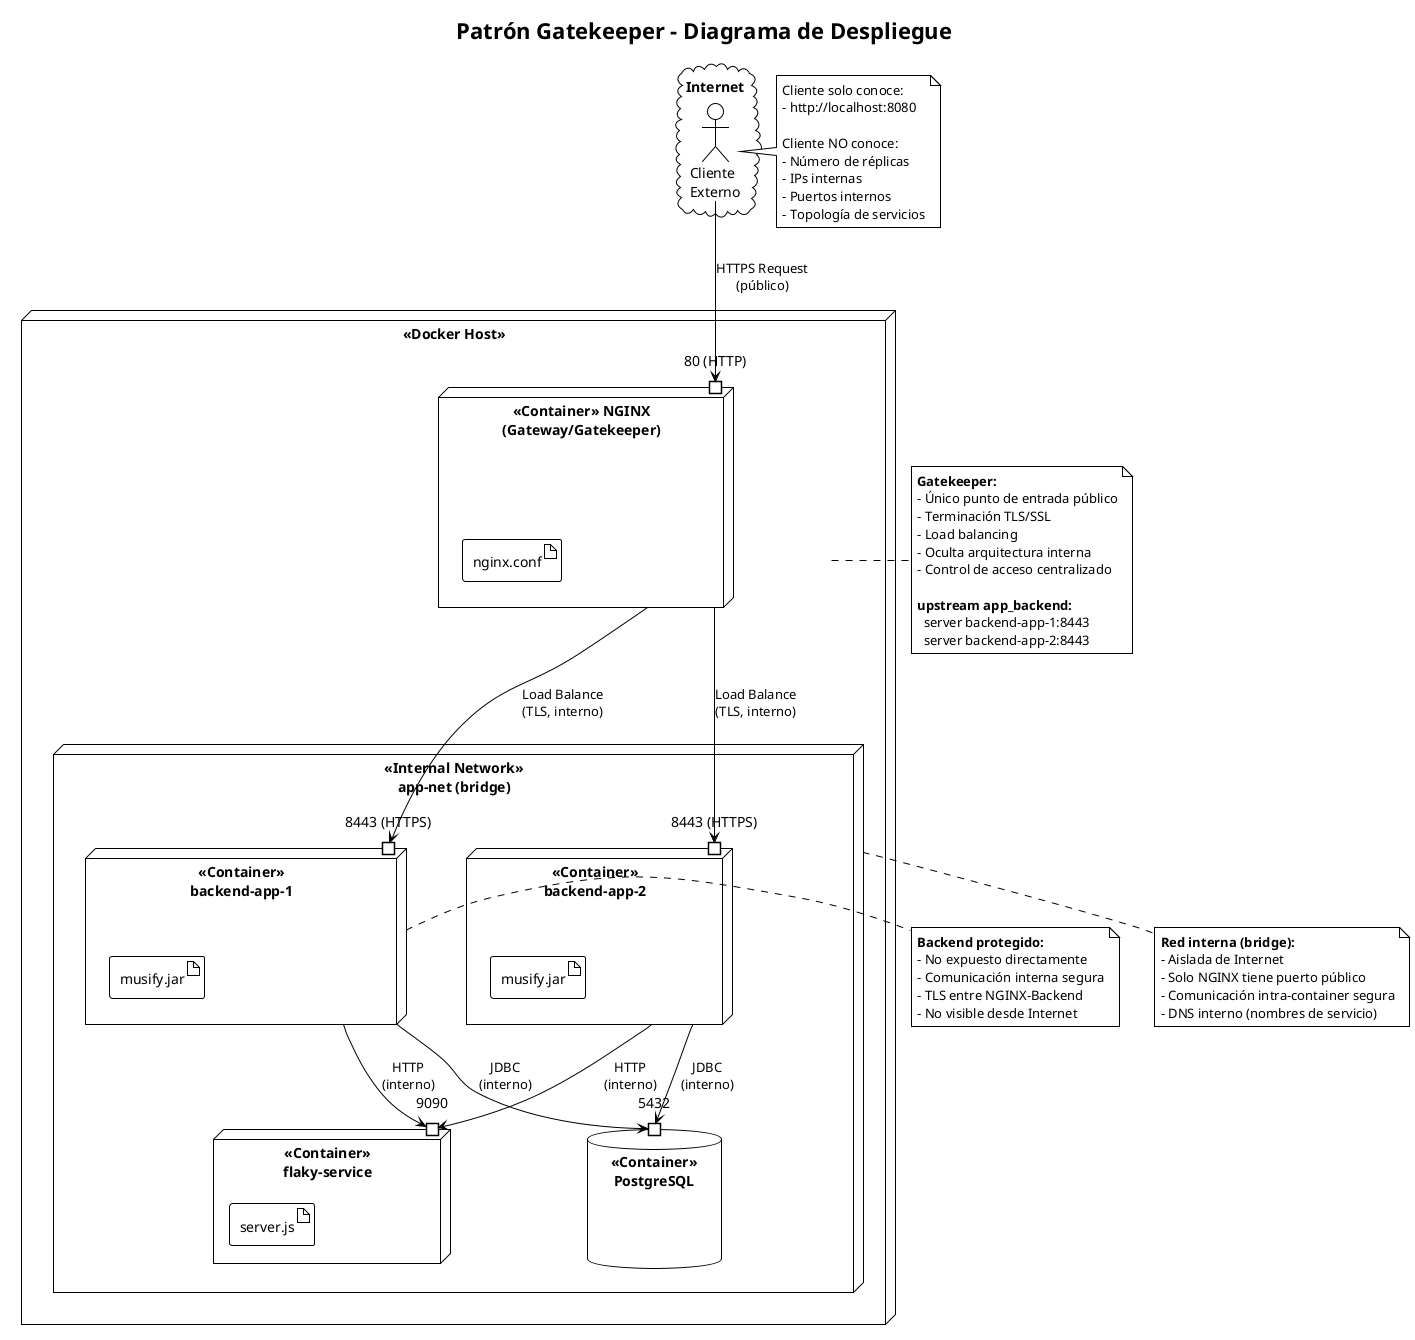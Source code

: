 @startuml gatekeeper-deployment
!theme plain
title Patrón Gatekeeper - Diagrama de Despliegue

cloud "Internet" {
  actor "Cliente\nExterno" as Client
}

node "<<Docker Host>>" as DockerHost {
  
  node "<<Container>> NGINX\n(Gateway/Gatekeeper)" as NGINX {
    artifact "nginx.conf" as conf
    port "80 (HTTP)" as port80
  }
  
  node "<<Internal Network>>\napp-net (bridge)" as Network {
    
    node "<<Container>>\nbackend-app-1" as Backend1 {
      artifact "musify.jar" as jar1
      port "8443 (HTTPS)" as port8443_1
    }
    
    node "<<Container>>\nbackend-app-2" as Backend2 {
      artifact "musify.jar" as jar2
      port "8443 (HTTPS)" as port8443_2
    }
    
    node "<<Container>>\nflaky-service" as Flaky {
      artifact "server.js" as js
      port "9090" as port9090
    }
    
    database "<<Container>>\nPostgreSQL" as DB {
      port "5432" as port5432
    }
  }
}

' Conexiones externas
Client --> port80 : HTTPS Request\n(público)

' Conexiones internas
NGINX --> port8443_1 : Load Balance\n(TLS, interno)
NGINX --> port8443_2 : Load Balance\n(TLS, interno)

Backend1 --> port9090 : HTTP\n(interno)
Backend2 --> port9090 : HTTP\n(interno)

Backend1 --> port5432 : JDBC\n(interno)
Backend2 --> port5432 : JDBC\n(interno)

note right of NGINX
  **Gatekeeper:**
  - Único punto de entrada público
  - Terminación TLS/SSL
  - Load balancing
  - Oculta arquitectura interna
  - Control de acceso centralizado
  
  **upstream app_backend:**
    server backend-app-1:8443
    server backend-app-2:8443
end note

note right of Backend1
  **Backend protegido:**
  - No expuesto directamente
  - Comunicación interna segura
  - TLS entre NGINX-Backend
  - No visible desde Internet
end note

note bottom of Network
  **Red interna (bridge):**
  - Aislada de Internet
  - Solo NGINX tiene puerto público
  - Comunicación intra-container segura
  - DNS interno (nombres de servicio)
end note

note left of Client
  Cliente solo conoce:
  - http://localhost:8080
  
  Cliente NO conoce:
  - Número de réplicas
  - IPs internas
  - Puertos internos
  - Topología de servicios
end note

@enduml
